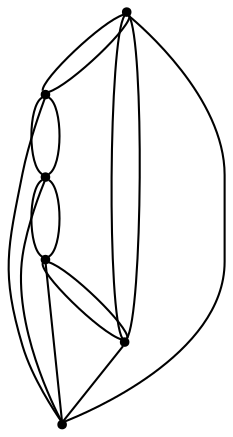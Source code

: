 graph {
  node [shape=point,comment="{\"directed\":false,\"doi\":\"10.1007/978-3-319-27261-0_20\",\"figure\":\"7 (2)\"}"]

  v0 [pos="475.2007045942232,1213.238331172056"]
  v1 [pos="539.5140699966439,1124.7220652892336"]
  v2 [pos="475.2007045942232,1036.2090900666974"]
  v3 [pos="371.14141460683254,1179.4291494744107"]
  v4 [pos="371.1414146068326,1070.0172066713997"]
  v5 [pos="446.4409111921588,1124.7220652892336"]

  v0 -- v3 [id="-1",pos="475.2007045942232,1213.238331172056 466.15345329685533,1216.204060251544 456.4833706185662,1217.7940834206897 446.4419762981553,1217.7940834206897 415.4874908744214,1217.7940834206897 388.0621389003345,1202.6816998717095 371.14141460683254,1179.4291494744107"]
  v3 -- v4 [id="-3",pos="371.14141460683254,1179.4291494744107 371.1414146068326,1070.0172066713997 371.1414146068326,1070.0172066713997 371.1414146068326,1070.0172066713997"]
  v4 -- v2 [id="-4",pos="371.1414146068326,1070.0172066713997 475.2007045942232,1036.2090900666974 475.2007045942232,1036.2090900666974 475.2007045942232,1036.2090900666974"]
  v1 -- v0 [id="-5",pos="539.5140699966439,1124.7220652892336 539.5193001439994,1166.0841568827616 512.5369375411764,1201.1432909444366 475.2007045942232,1213.238331172056"]
  v2 -- v1 [id="-6",pos="475.2007045942232,1036.2090900666974 512.5374490709239,1048.3015454568977 539.5193001439994,1083.3603657673873 539.5140699966439,1124.7220652892336"]
  v2 -- v4 [id="-7",pos="475.2007045942232,1036.2090900666974 466.15420845324593,1033.2402556586037 456.48376269529547,1031.650110745416 446.4419762981553,1031.6501107454158 415.48685725216524,1031.6501107454158 388.0610161363621,1046.76308992313 371.1414146068326,1070.0172066713997"]
  v5 -- v2 [id="-8",pos="446.4409111921588,1124.7220652892336 475.2007045942232,1036.2090900666974 475.2007045942232,1036.2090900666974 475.2007045942232,1036.2090900666974"]
  v5 -- v4 [id="-9",pos="446.4409111921588,1124.7220652892336 371.1414146068326,1070.0172066713997 371.1414146068326,1070.0172066713997 371.1414146068326,1070.0172066713997"]
  v5 -- v0 [id="-10",pos="446.4409111921588,1124.7220652892336 475.2007045942232,1213.238331172056 475.2007045942232,1213.238331172056 475.2007045942232,1213.238331172056"]
  v0 -- v3 [id="-12",pos="475.2007045942232,1213.238331172056 371.14141460683254,1179.4291494744107 371.14141460683254,1179.4291494744107 371.14141460683254,1179.4291494744107"]
  v2 -- v1 [id="-14",pos="475.2007045942232,1036.2090900666974 539.5140699966439,1124.7220652892336 539.5140699966439,1124.7220652892336 539.5140699966439,1124.7220652892336"]
  v1 -- v5 [id="-15",pos="539.5140699966439,1124.7220652892336 446.4409111921588,1124.7220652892336 446.4409111921588,1124.7220652892336 446.4409111921588,1124.7220652892336"]
  v1 -- v0 [id="-16",pos="539.5140699966439,1124.7220652892336 475.2007045942232,1213.238331172056 475.2007045942232,1213.238331172056 475.2007045942232,1213.238331172056"]
  v4 -- v3 [id="-17",pos="371.1414146068326,1070.0172066713997 359.9655369638676,1085.36996452147 353.3729825350295,1104.2759375024575 353.3729825350295,1124.7220652892336 353.3729825350295,1145.1688267414518 359.9659456024806,1164.075347982535 371.14141460683254,1179.4291494744107"]
  v3 -- v5 [id="-19",pos="371.14141460683254,1179.4291494744107 446.4409111921588,1124.7220652892336 446.4409111921588,1124.7220652892336 446.4409111921588,1124.7220652892336"]
}